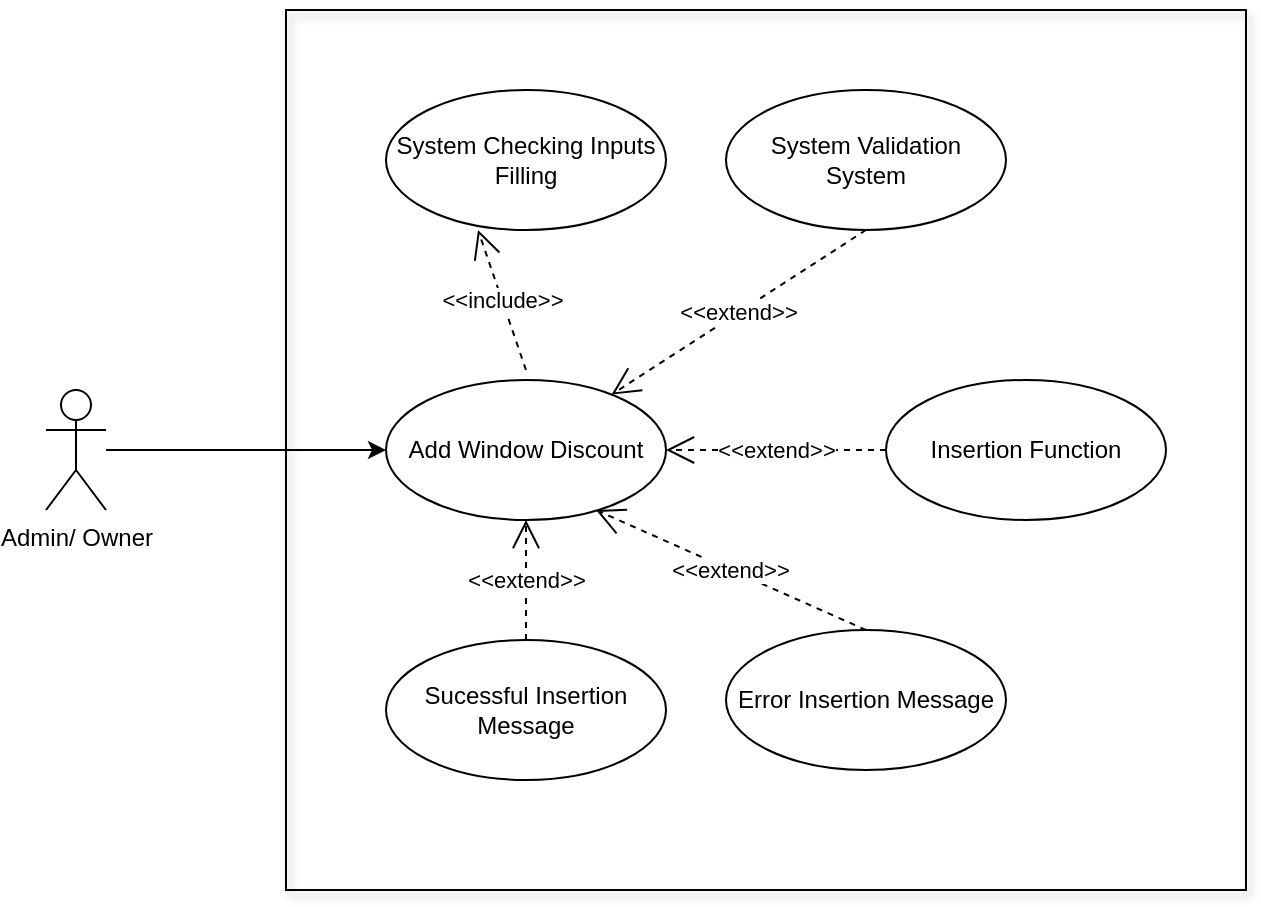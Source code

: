 <mxfile version="22.1.4" type="device" pages="2">
  <diagram name="Use Case Add Windows Discount " id="3bZ-lfRYdqMByuNftqD3">
    <mxGraphModel dx="866" dy="458" grid="1" gridSize="10" guides="1" tooltips="1" connect="1" arrows="1" fold="1" page="1" pageScale="1" pageWidth="1100" pageHeight="850" math="0" shadow="0">
      <root>
        <mxCell id="0" />
        <mxCell id="1" parent="0" />
        <mxCell id="Xliga2pVMt-d-TgOvWY4-1" value="" style="rounded=0;whiteSpace=wrap;html=1;shadow=1;fillColor=none;" vertex="1" parent="1">
          <mxGeometry x="200" y="40" width="480" height="440" as="geometry" />
        </mxCell>
        <mxCell id="Xliga2pVMt-d-TgOvWY4-25" style="edgeStyle=orthogonalEdgeStyle;rounded=0;orthogonalLoop=1;jettySize=auto;html=1;entryX=0;entryY=0.5;entryDx=0;entryDy=0;" edge="1" parent="1" source="Xliga2pVMt-d-TgOvWY4-19" target="Xliga2pVMt-d-TgOvWY4-24">
          <mxGeometry relative="1" as="geometry" />
        </mxCell>
        <mxCell id="Xliga2pVMt-d-TgOvWY4-19" value="Admin/ Owner" style="shape=umlActor;verticalLabelPosition=bottom;verticalAlign=top;html=1;outlineConnect=0;" vertex="1" parent="1">
          <mxGeometry x="80" y="230" width="30" height="60" as="geometry" />
        </mxCell>
        <mxCell id="Xliga2pVMt-d-TgOvWY4-24" value="Add Window Discount" style="ellipse;whiteSpace=wrap;html=1;" vertex="1" parent="1">
          <mxGeometry x="250" y="225" width="140" height="70" as="geometry" />
        </mxCell>
        <mxCell id="Xliga2pVMt-d-TgOvWY4-26" value="System Validation System" style="ellipse;whiteSpace=wrap;html=1;" vertex="1" parent="1">
          <mxGeometry x="420" y="80" width="140" height="70" as="geometry" />
        </mxCell>
        <mxCell id="Xliga2pVMt-d-TgOvWY4-27" value="Sucessful Insertion Message" style="ellipse;whiteSpace=wrap;html=1;" vertex="1" parent="1">
          <mxGeometry x="250" y="355" width="140" height="70" as="geometry" />
        </mxCell>
        <mxCell id="Xliga2pVMt-d-TgOvWY4-28" value="Error Insertion Message" style="ellipse;whiteSpace=wrap;html=1;" vertex="1" parent="1">
          <mxGeometry x="420" y="350" width="140" height="70" as="geometry" />
        </mxCell>
        <mxCell id="Xliga2pVMt-d-TgOvWY4-29" value="System Checking Inputs Filling" style="ellipse;whiteSpace=wrap;html=1;" vertex="1" parent="1">
          <mxGeometry x="250" y="80" width="140" height="70" as="geometry" />
        </mxCell>
        <mxCell id="Xliga2pVMt-d-TgOvWY4-31" value="&amp;lt;&amp;lt;include&amp;gt;&amp;gt;" style="endArrow=open;endSize=12;dashed=1;html=1;rounded=0;entryX=0.2;entryY=0.25;entryDx=0;entryDy=0;entryPerimeter=0;" edge="1" parent="1" target="Xliga2pVMt-d-TgOvWY4-1">
          <mxGeometry width="160" relative="1" as="geometry">
            <mxPoint x="320" y="220" as="sourcePoint" />
            <mxPoint x="480" y="220" as="targetPoint" />
          </mxGeometry>
        </mxCell>
        <mxCell id="Xliga2pVMt-d-TgOvWY4-32" value="&amp;lt;&amp;lt;extend&amp;gt;&amp;gt;" style="endArrow=open;endSize=12;dashed=1;html=1;rounded=0;exitX=0.5;exitY=1;exitDx=0;exitDy=0;" edge="1" parent="1" source="Xliga2pVMt-d-TgOvWY4-26" target="Xliga2pVMt-d-TgOvWY4-24">
          <mxGeometry width="160" relative="1" as="geometry">
            <mxPoint x="330" y="230" as="sourcePoint" />
            <mxPoint x="330" y="160" as="targetPoint" />
          </mxGeometry>
        </mxCell>
        <mxCell id="Xliga2pVMt-d-TgOvWY4-34" value="&amp;lt;&amp;lt;extend&amp;gt;&amp;gt;" style="endArrow=open;endSize=12;dashed=1;html=1;rounded=0;exitX=0.5;exitY=0;exitDx=0;exitDy=0;entryX=0.5;entryY=1;entryDx=0;entryDy=0;" edge="1" parent="1" source="Xliga2pVMt-d-TgOvWY4-27" target="Xliga2pVMt-d-TgOvWY4-24">
          <mxGeometry width="160" relative="1" as="geometry">
            <mxPoint x="500" y="160" as="sourcePoint" />
            <mxPoint x="373" y="242" as="targetPoint" />
          </mxGeometry>
        </mxCell>
        <mxCell id="Xliga2pVMt-d-TgOvWY4-35" value="&amp;lt;&amp;lt;extend&amp;gt;&amp;gt;" style="endArrow=open;endSize=12;dashed=1;html=1;rounded=0;exitX=0.5;exitY=0;exitDx=0;exitDy=0;entryX=0.75;entryY=0.929;entryDx=0;entryDy=0;entryPerimeter=0;" edge="1" parent="1" source="Xliga2pVMt-d-TgOvWY4-28" target="Xliga2pVMt-d-TgOvWY4-24">
          <mxGeometry width="160" relative="1" as="geometry">
            <mxPoint x="330" y="365" as="sourcePoint" />
            <mxPoint x="330" y="305" as="targetPoint" />
          </mxGeometry>
        </mxCell>
        <mxCell id="Xliga2pVMt-d-TgOvWY4-36" value="Insertion Function" style="ellipse;whiteSpace=wrap;html=1;" vertex="1" parent="1">
          <mxGeometry x="500" y="225" width="140" height="70" as="geometry" />
        </mxCell>
        <mxCell id="Xliga2pVMt-d-TgOvWY4-37" value="&amp;lt;&amp;lt;extend&amp;gt;&amp;gt;" style="endArrow=open;endSize=12;dashed=1;html=1;rounded=0;exitX=0;exitY=0.5;exitDx=0;exitDy=0;entryX=1;entryY=0.5;entryDx=0;entryDy=0;" edge="1" parent="1" source="Xliga2pVMt-d-TgOvWY4-36" target="Xliga2pVMt-d-TgOvWY4-24">
          <mxGeometry width="160" relative="1" as="geometry">
            <mxPoint x="500" y="160" as="sourcePoint" />
            <mxPoint x="373" y="242" as="targetPoint" />
          </mxGeometry>
        </mxCell>
      </root>
    </mxGraphModel>
  </diagram>
  <diagram name="Use Case Add Aluminum Windows Discount" id="P0QejvJtlUMFexCdiI14">
    <mxGraphModel dx="866" dy="458" grid="1" gridSize="10" guides="1" tooltips="1" connect="1" arrows="1" fold="1" page="1" pageScale="1" pageWidth="1100" pageHeight="850" math="0" shadow="0">
      <root>
        <mxCell id="KfzElQNhcMUMrKP527wt-0" />
        <mxCell id="KfzElQNhcMUMrKP527wt-1" parent="KfzElQNhcMUMrKP527wt-0" />
        <mxCell id="KfzElQNhcMUMrKP527wt-2" value="" style="rounded=0;whiteSpace=wrap;html=1;shadow=1;fillColor=none;" vertex="1" parent="KfzElQNhcMUMrKP527wt-1">
          <mxGeometry x="200" y="40" width="480" height="440" as="geometry" />
        </mxCell>
        <mxCell id="KfzElQNhcMUMrKP527wt-3" style="edgeStyle=orthogonalEdgeStyle;rounded=0;orthogonalLoop=1;jettySize=auto;html=1;entryX=0;entryY=0.5;entryDx=0;entryDy=0;" edge="1" parent="KfzElQNhcMUMrKP527wt-1" source="KfzElQNhcMUMrKP527wt-4" target="KfzElQNhcMUMrKP527wt-5">
          <mxGeometry relative="1" as="geometry" />
        </mxCell>
        <mxCell id="KfzElQNhcMUMrKP527wt-4" value="Admin/ Owner" style="shape=umlActor;verticalLabelPosition=bottom;verticalAlign=top;html=1;outlineConnect=0;" vertex="1" parent="KfzElQNhcMUMrKP527wt-1">
          <mxGeometry x="80" y="230" width="30" height="60" as="geometry" />
        </mxCell>
        <mxCell id="KfzElQNhcMUMrKP527wt-5" value="Add Aluminum Windows Discount" style="ellipse;whiteSpace=wrap;html=1;" vertex="1" parent="KfzElQNhcMUMrKP527wt-1">
          <mxGeometry x="250" y="225" width="140" height="70" as="geometry" />
        </mxCell>
        <mxCell id="KfzElQNhcMUMrKP527wt-6" value="System Validation System" style="ellipse;whiteSpace=wrap;html=1;" vertex="1" parent="KfzElQNhcMUMrKP527wt-1">
          <mxGeometry x="500" y="140" width="140" height="70" as="geometry" />
        </mxCell>
        <mxCell id="KfzElQNhcMUMrKP527wt-7" value="Sucessful Insertion Message" style="ellipse;whiteSpace=wrap;html=1;" vertex="1" parent="KfzElQNhcMUMrKP527wt-1">
          <mxGeometry x="250" y="355" width="140" height="70" as="geometry" />
        </mxCell>
        <mxCell id="KfzElQNhcMUMrKP527wt-8" value="Error Insertion Message" style="ellipse;whiteSpace=wrap;html=1;" vertex="1" parent="KfzElQNhcMUMrKP527wt-1">
          <mxGeometry x="420" y="350" width="140" height="70" as="geometry" />
        </mxCell>
        <mxCell id="KfzElQNhcMUMrKP527wt-9" value="System Checking Inputs Filling" style="ellipse;whiteSpace=wrap;html=1;" vertex="1" parent="KfzElQNhcMUMrKP527wt-1">
          <mxGeometry x="230" y="50" width="140" height="70" as="geometry" />
        </mxCell>
        <mxCell id="KfzElQNhcMUMrKP527wt-10" value="&amp;lt;&amp;lt;include&amp;gt;&amp;gt;" style="endArrow=open;endSize=12;dashed=1;html=1;rounded=0;entryX=0.5;entryY=1;entryDx=0;entryDy=0;" edge="1" parent="KfzElQNhcMUMrKP527wt-1" target="KfzElQNhcMUMrKP527wt-9">
          <mxGeometry width="160" relative="1" as="geometry">
            <mxPoint x="320" y="220" as="sourcePoint" />
            <mxPoint x="480" y="220" as="targetPoint" />
          </mxGeometry>
        </mxCell>
        <mxCell id="KfzElQNhcMUMrKP527wt-11" value="&amp;lt;&amp;lt;extend&amp;gt;&amp;gt;" style="endArrow=open;endSize=12;dashed=1;html=1;rounded=0;exitX=0.5;exitY=1;exitDx=0;exitDy=0;" edge="1" parent="KfzElQNhcMUMrKP527wt-1" source="KfzElQNhcMUMrKP527wt-6" target="KfzElQNhcMUMrKP527wt-5">
          <mxGeometry width="160" relative="1" as="geometry">
            <mxPoint x="330" y="230" as="sourcePoint" />
            <mxPoint x="330" y="160" as="targetPoint" />
          </mxGeometry>
        </mxCell>
        <mxCell id="KfzElQNhcMUMrKP527wt-12" value="&amp;lt;&amp;lt;extend&amp;gt;&amp;gt;" style="endArrow=open;endSize=12;dashed=1;html=1;rounded=0;exitX=0.5;exitY=0;exitDx=0;exitDy=0;entryX=0.5;entryY=1;entryDx=0;entryDy=0;" edge="1" parent="KfzElQNhcMUMrKP527wt-1" source="KfzElQNhcMUMrKP527wt-7" target="KfzElQNhcMUMrKP527wt-5">
          <mxGeometry width="160" relative="1" as="geometry">
            <mxPoint x="500" y="160" as="sourcePoint" />
            <mxPoint x="373" y="242" as="targetPoint" />
          </mxGeometry>
        </mxCell>
        <mxCell id="KfzElQNhcMUMrKP527wt-13" value="&amp;lt;&amp;lt;extend&amp;gt;&amp;gt;" style="endArrow=open;endSize=12;dashed=1;html=1;rounded=0;exitX=0.5;exitY=0;exitDx=0;exitDy=0;entryX=0.75;entryY=0.929;entryDx=0;entryDy=0;entryPerimeter=0;" edge="1" parent="KfzElQNhcMUMrKP527wt-1" source="KfzElQNhcMUMrKP527wt-8" target="KfzElQNhcMUMrKP527wt-5">
          <mxGeometry width="160" relative="1" as="geometry">
            <mxPoint x="330" y="365" as="sourcePoint" />
            <mxPoint x="330" y="305" as="targetPoint" />
          </mxGeometry>
        </mxCell>
        <mxCell id="KfzElQNhcMUMrKP527wt-14" value="Insertion Function" style="ellipse;whiteSpace=wrap;html=1;" vertex="1" parent="KfzElQNhcMUMrKP527wt-1">
          <mxGeometry x="500" y="260" width="140" height="70" as="geometry" />
        </mxCell>
        <mxCell id="KfzElQNhcMUMrKP527wt-15" value="&amp;lt;&amp;lt;extend&amp;gt;&amp;gt;" style="endArrow=open;endSize=12;dashed=1;html=1;rounded=0;exitX=0;exitY=0.5;exitDx=0;exitDy=0;entryX=1;entryY=0.5;entryDx=0;entryDy=0;" edge="1" parent="KfzElQNhcMUMrKP527wt-1" source="KfzElQNhcMUMrKP527wt-14" target="KfzElQNhcMUMrKP527wt-5">
          <mxGeometry width="160" relative="1" as="geometry">
            <mxPoint x="500" y="160" as="sourcePoint" />
            <mxPoint x="373" y="242" as="targetPoint" />
          </mxGeometry>
        </mxCell>
        <mxCell id="ttdXqUk5efgeFxSQ7LW1-0" value="Discount Validtaion" style="ellipse;whiteSpace=wrap;html=1;" vertex="1" parent="KfzElQNhcMUMrKP527wt-1">
          <mxGeometry x="399" y="50" width="140" height="70" as="geometry" />
        </mxCell>
        <mxCell id="ttdXqUk5efgeFxSQ7LW1-1" value="&amp;lt;&amp;lt;include&amp;gt;&amp;gt;" style="endArrow=open;endSize=12;dashed=1;html=1;rounded=0;exitX=0.5;exitY=1;exitDx=0;exitDy=0;entryX=0.736;entryY=0.1;entryDx=0;entryDy=0;entryPerimeter=0;" edge="1" parent="KfzElQNhcMUMrKP527wt-1" source="ttdXqUk5efgeFxSQ7LW1-0" target="KfzElQNhcMUMrKP527wt-5">
          <mxGeometry width="160" relative="1" as="geometry">
            <mxPoint x="229" y="160" as="sourcePoint" />
            <mxPoint x="280" y="173" as="targetPoint" />
          </mxGeometry>
        </mxCell>
      </root>
    </mxGraphModel>
  </diagram>
</mxfile>
